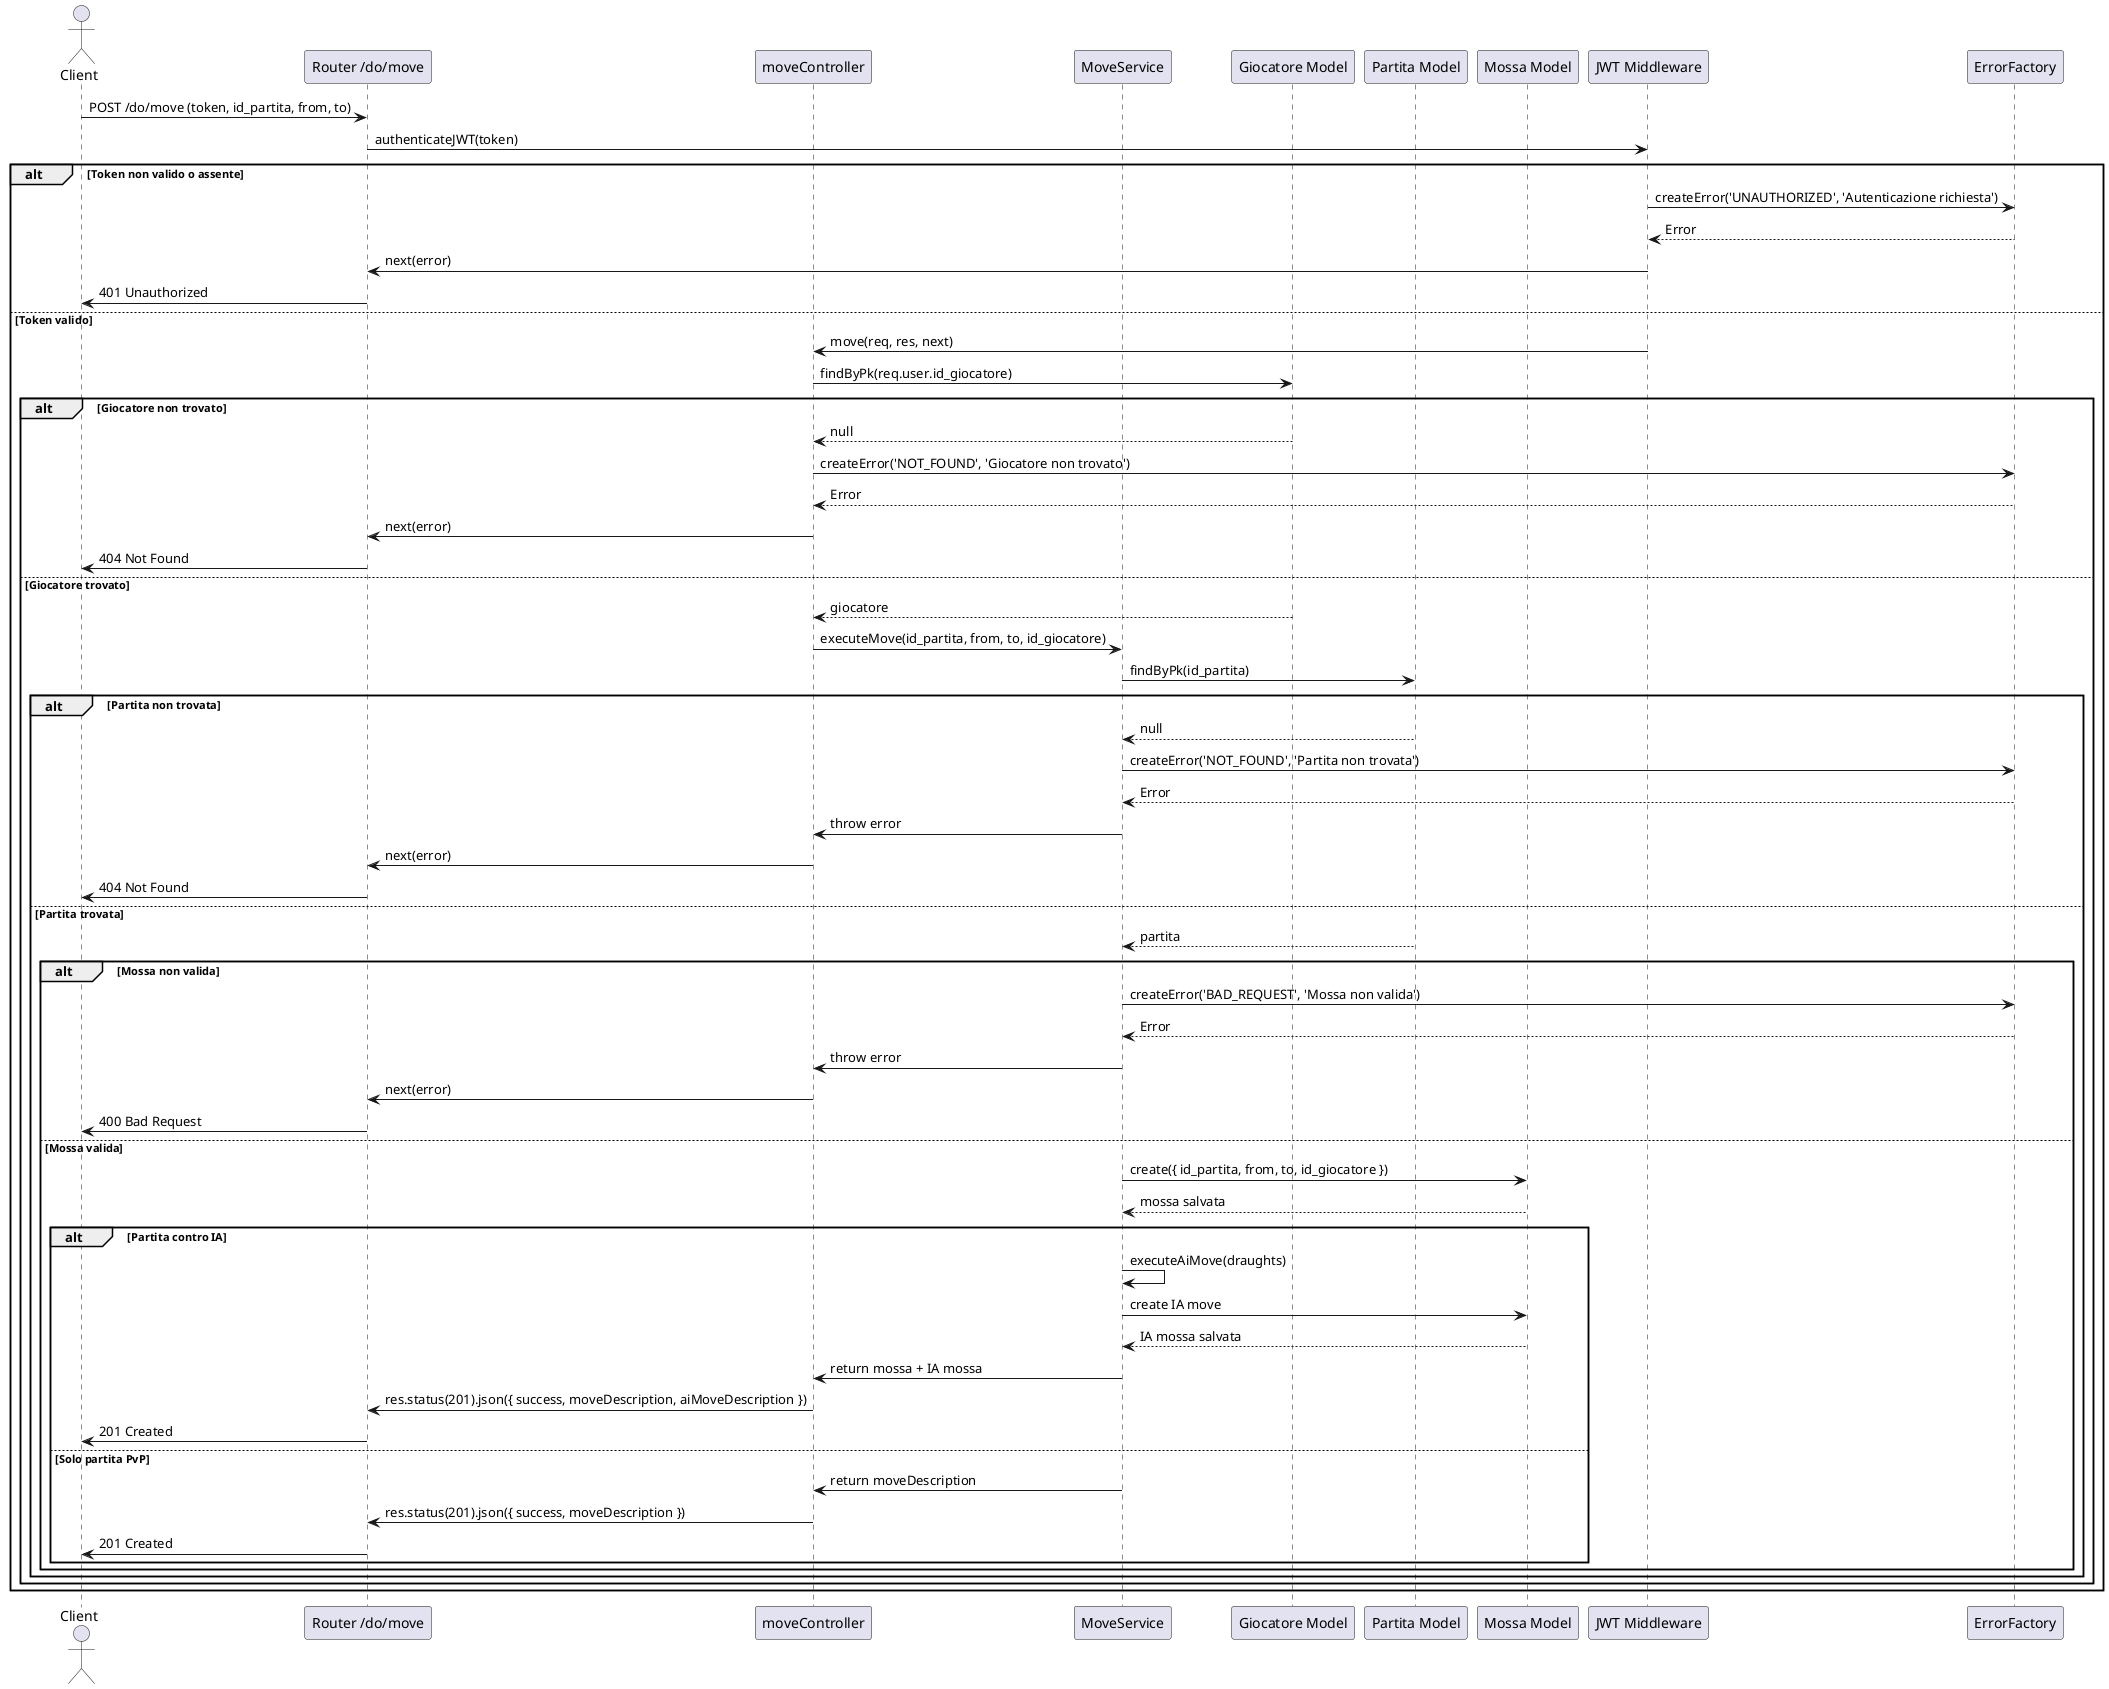 @startuml
actor Client as C
participant "Router /do/move" as R
participant "moveController" as MC
participant "MoveService" as MS
participant "Giocatore Model" as G
participant "Partita Model" as P
participant "Mossa Model" as M
participant "JWT Middleware" as JWT
participant "ErrorFactory" as EF

C -> R: POST /do/move (token, id_partita, from, to)
R -> JWT: authenticateJWT(token)
alt Token non valido o assente
    JWT -> EF: createError('UNAUTHORIZED', 'Autenticazione richiesta')
    EF --> JWT: Error
    JWT -> R: next(error)
    R -> C: 401 Unauthorized
else Token valido
    JWT -> MC: move(req, res, next)

    MC -> G: findByPk(req.user.id_giocatore)
    alt Giocatore non trovato
        G --> MC: null
        MC -> EF: createError('NOT_FOUND', 'Giocatore non trovato')
        EF --> MC: Error
        MC -> R: next(error)
        R -> C: 404 Not Found
    else Giocatore trovato
        G --> MC: giocatore

        MC -> MS: executeMove(id_partita, from, to, id_giocatore)

        MS -> P: findByPk(id_partita)
        alt Partita non trovata
            P --> MS: null
            MS -> EF: createError('NOT_FOUND', 'Partita non trovata')
            EF --> MS: Error
            MS -> MC: throw error
            MC -> R: next(error)
            R -> C: 404 Not Found
        else Partita trovata
            P --> MS: partita

            alt Mossa non valida
                MS -> EF: createError('BAD_REQUEST', 'Mossa non valida')
                EF --> MS: Error
                MS -> MC: throw error
                MC -> R: next(error)
                R -> C: 400 Bad Request
            else Mossa valida
                MS -> M: create({ id_partita, from, to, id_giocatore })
                M --> MS: mossa salvata

                alt Partita contro IA
                    MS -> MS: executeAiMove(draughts)
                    MS -> M: create IA move
                    M --> MS: IA mossa salvata
                    MS -> MC: return mossa + IA mossa
                    MC -> R: res.status(201).json({ success, moveDescription, aiMoveDescription })
                    R -> C: 201 Created
                else Solo partita PvP
                    MS -> MC: return moveDescription
                    MC -> R: res.status(201).json({ success, moveDescription })
                    R -> C: 201 Created
                end
            end
        end
    end
end
@enduml

